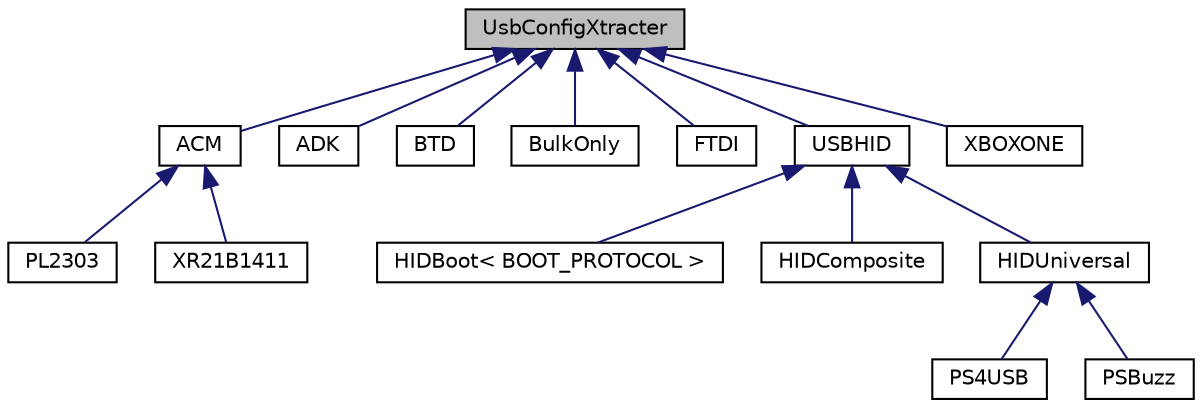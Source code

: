 digraph "UsbConfigXtracter"
{
  edge [fontname="Helvetica",fontsize="10",labelfontname="Helvetica",labelfontsize="10"];
  node [fontname="Helvetica",fontsize="10",shape=record];
  Node1 [label="UsbConfigXtracter",height=0.2,width=0.4,color="black", fillcolor="grey75", style="filled" fontcolor="black"];
  Node1 -> Node2 [dir="back",color="midnightblue",fontsize="10",style="solid",fontname="Helvetica"];
  Node2 [label="ACM",height=0.2,width=0.4,color="black", fillcolor="white", style="filled",URL="$class_a_c_m.html"];
  Node2 -> Node3 [dir="back",color="midnightblue",fontsize="10",style="solid",fontname="Helvetica"];
  Node3 [label="PL2303",height=0.2,width=0.4,color="black", fillcolor="white", style="filled",URL="$class_p_l2303.html"];
  Node2 -> Node4 [dir="back",color="midnightblue",fontsize="10",style="solid",fontname="Helvetica"];
  Node4 [label="XR21B1411",height=0.2,width=0.4,color="black", fillcolor="white", style="filled",URL="$class_x_r21_b1411.html"];
  Node1 -> Node5 [dir="back",color="midnightblue",fontsize="10",style="solid",fontname="Helvetica"];
  Node5 [label="ADK",height=0.2,width=0.4,color="black", fillcolor="white", style="filled",URL="$class_a_d_k.html"];
  Node1 -> Node6 [dir="back",color="midnightblue",fontsize="10",style="solid",fontname="Helvetica"];
  Node6 [label="BTD",height=0.2,width=0.4,color="black", fillcolor="white", style="filled",URL="$class_b_t_d.html"];
  Node1 -> Node7 [dir="back",color="midnightblue",fontsize="10",style="solid",fontname="Helvetica"];
  Node7 [label="BulkOnly",height=0.2,width=0.4,color="black", fillcolor="white", style="filled",URL="$class_bulk_only.html"];
  Node1 -> Node8 [dir="back",color="midnightblue",fontsize="10",style="solid",fontname="Helvetica"];
  Node8 [label="FTDI",height=0.2,width=0.4,color="black", fillcolor="white", style="filled",URL="$class_f_t_d_i.html"];
  Node1 -> Node9 [dir="back",color="midnightblue",fontsize="10",style="solid",fontname="Helvetica"];
  Node9 [label="USBHID",height=0.2,width=0.4,color="black", fillcolor="white", style="filled",URL="$class_u_s_b_h_i_d.html"];
  Node9 -> Node10 [dir="back",color="midnightblue",fontsize="10",style="solid",fontname="Helvetica"];
  Node10 [label="HIDBoot\< BOOT_PROTOCOL \>",height=0.2,width=0.4,color="black", fillcolor="white", style="filled",URL="$class_h_i_d_boot.html"];
  Node9 -> Node11 [dir="back",color="midnightblue",fontsize="10",style="solid",fontname="Helvetica"];
  Node11 [label="HIDComposite",height=0.2,width=0.4,color="black", fillcolor="white", style="filled",URL="$class_h_i_d_composite.html"];
  Node9 -> Node12 [dir="back",color="midnightblue",fontsize="10",style="solid",fontname="Helvetica"];
  Node12 [label="HIDUniversal",height=0.2,width=0.4,color="black", fillcolor="white", style="filled",URL="$class_h_i_d_universal.html"];
  Node12 -> Node13 [dir="back",color="midnightblue",fontsize="10",style="solid",fontname="Helvetica"];
  Node13 [label="PS4USB",height=0.2,width=0.4,color="black", fillcolor="white", style="filled",URL="$class_p_s4_u_s_b.html"];
  Node12 -> Node14 [dir="back",color="midnightblue",fontsize="10",style="solid",fontname="Helvetica"];
  Node14 [label="PSBuzz",height=0.2,width=0.4,color="black", fillcolor="white", style="filled",URL="$class_p_s_buzz.html"];
  Node1 -> Node15 [dir="back",color="midnightblue",fontsize="10",style="solid",fontname="Helvetica"];
  Node15 [label="XBOXONE",height=0.2,width=0.4,color="black", fillcolor="white", style="filled",URL="$class_x_b_o_x_o_n_e.html"];
}
